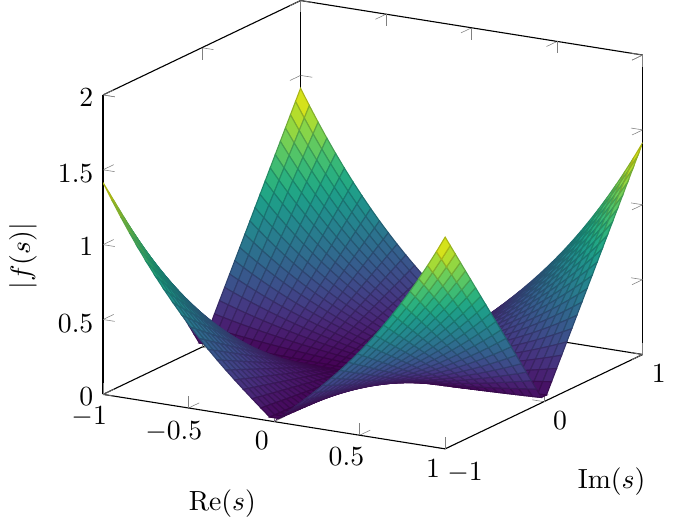 \documentclass{standalone}
\usepackage{amsmath}
\usepackage{tikz}
\usetikzlibrary{calc}
\usetikzlibrary{positioning}
\usetikzlibrary{shapes,arrows,decorations.pathreplacing,decorations.markings}
\usepackage{pgfplots}
\pgfplotsset{compat=1.18}
\usepackage{transparent}

\begin{document}
\begin{tikzpicture}[
  declare function={
 f(\x,\y)=sqrt(x*x*y*y*(x*x+1));
}]
\begin{axis}[
    view={30}{20},
    colormap/viridis,
    %hide axis,
    xmin=-1, xmax=1,
    ymin=-1, ymax=1,
    zmin=0, zmax=2,
    xlabel=$\text{Re}(s)$,
    ylabel=$\text{Im}(s)$,
    zlabel=$|f(s)|$
  ]
\addplot3[
domain=-1:1,
domain y=-1:1,
samples=40,
samples y=40,
surf,
] {f(\x,\y)};
\end{axis}
\end{tikzpicture}
\end{document}
